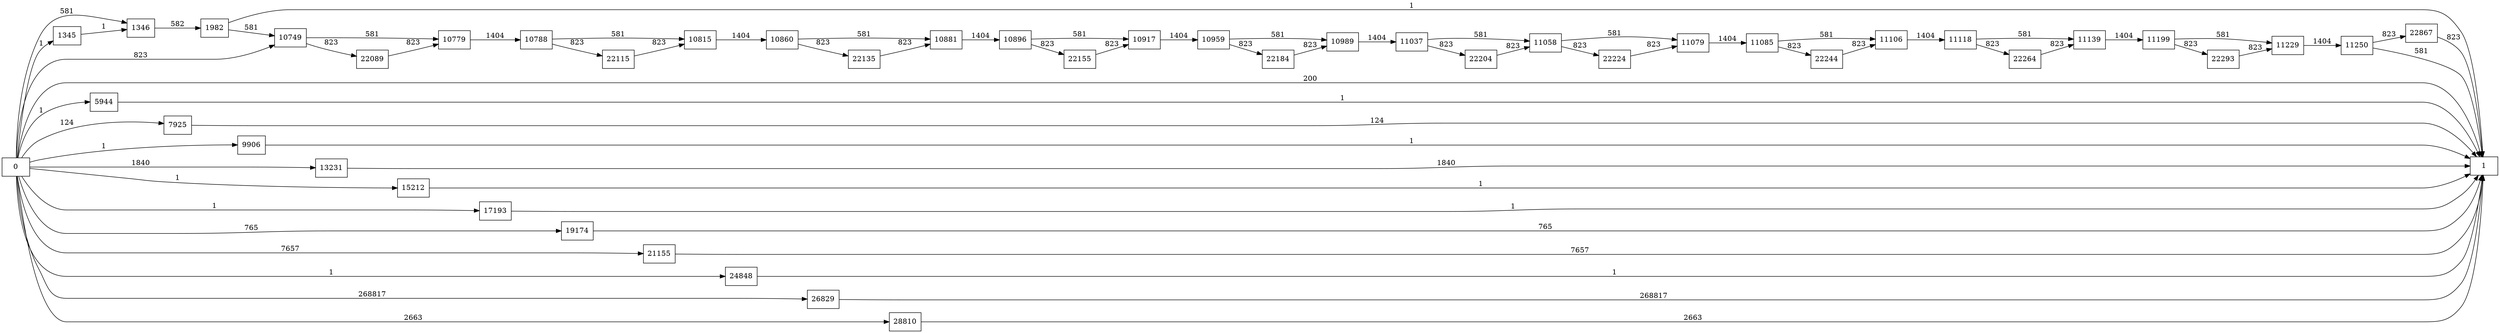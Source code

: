 digraph {
	graph [rankdir=LR]
	node [shape=rectangle]
	1345 -> 1346 [label=1]
	1346 -> 1982 [label=582]
	1982 -> 1 [label=1]
	1982 -> 10749 [label=581]
	5944 -> 1 [label=1]
	7925 -> 1 [label=124]
	9906 -> 1 [label=1]
	10749 -> 10779 [label=581]
	10749 -> 22089 [label=823]
	10779 -> 10788 [label=1404]
	10788 -> 10815 [label=581]
	10788 -> 22115 [label=823]
	10815 -> 10860 [label=1404]
	10860 -> 10881 [label=581]
	10860 -> 22135 [label=823]
	10881 -> 10896 [label=1404]
	10896 -> 10917 [label=581]
	10896 -> 22155 [label=823]
	10917 -> 10959 [label=1404]
	10959 -> 10989 [label=581]
	10959 -> 22184 [label=823]
	10989 -> 11037 [label=1404]
	11037 -> 11058 [label=581]
	11037 -> 22204 [label=823]
	11058 -> 11079 [label=581]
	11058 -> 22224 [label=823]
	11079 -> 11085 [label=1404]
	11085 -> 11106 [label=581]
	11085 -> 22244 [label=823]
	11106 -> 11118 [label=1404]
	11118 -> 11139 [label=581]
	11118 -> 22264 [label=823]
	11139 -> 11199 [label=1404]
	11199 -> 11229 [label=581]
	11199 -> 22293 [label=823]
	11229 -> 11250 [label=1404]
	11250 -> 1 [label=581]
	11250 -> 22867 [label=823]
	13231 -> 1 [label=1840]
	15212 -> 1 [label=1]
	17193 -> 1 [label=1]
	19174 -> 1 [label=765]
	21155 -> 1 [label=7657]
	22089 -> 10779 [label=823]
	22115 -> 10815 [label=823]
	22135 -> 10881 [label=823]
	22155 -> 10917 [label=823]
	22184 -> 10989 [label=823]
	22204 -> 11058 [label=823]
	22224 -> 11079 [label=823]
	22244 -> 11106 [label=823]
	22264 -> 11139 [label=823]
	22293 -> 11229 [label=823]
	22867 -> 1 [label=823]
	24848 -> 1 [label=1]
	26829 -> 1 [label=268817]
	28810 -> 1 [label=2663]
	0 -> 1346 [label=581]
	0 -> 1345 [label=1]
	0 -> 1 [label=200]
	0 -> 5944 [label=1]
	0 -> 7925 [label=124]
	0 -> 9906 [label=1]
	0 -> 13231 [label=1840]
	0 -> 15212 [label=1]
	0 -> 17193 [label=1]
	0 -> 19174 [label=765]
	0 -> 21155 [label=7657]
	0 -> 10749 [label=823]
	0 -> 24848 [label=1]
	0 -> 26829 [label=268817]
	0 -> 28810 [label=2663]
}
